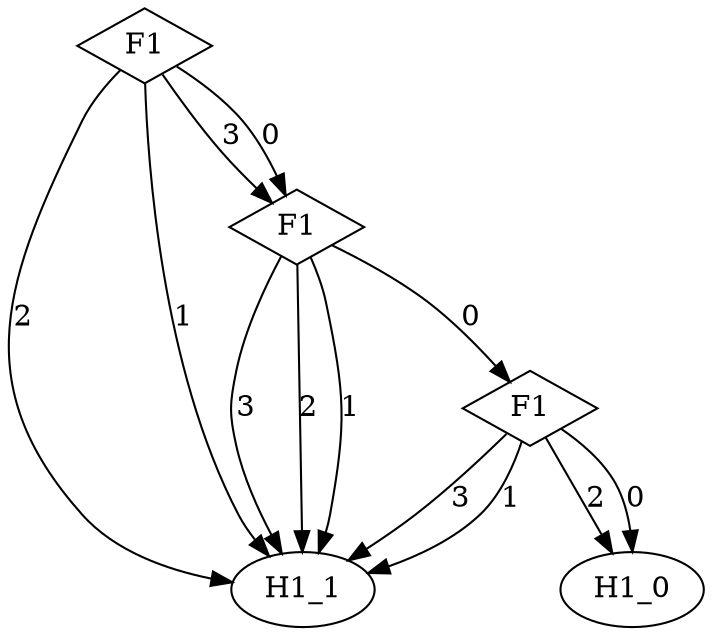 digraph {
node [label=H1_1,style=""] H1_1
node [label=H1_0,style=""] H1_0
node [label=H1_1,style=""] H1_1
node [label=H1_0,style=""] H1_0
node [label=H1_1,style=""] H1_1
node [label=H1_1,style=""] H1_1
node [label=H1_1,style=""] H1_1
node [label=H1_1,style=""] H1_1
node [label=H1_1,style=""] H1_1
node [label=F1,shape="diamond",style=""] 2
node [label=F1,shape="diamond",style=""] 1
node [label=F1,shape="diamond",style=""] 0

2 -> H1_1 [label="3"]
2 -> H1_0 [label="2"]
2 -> H1_1 [label="1"]
2 -> H1_0 [label="0"]
1 -> H1_1 [label="3"]
1 -> H1_1 [label="2"]
1 -> H1_1 [label="1"]
1 -> 2 [label="0"]
0 -> 1 [label="3"]
0 -> H1_1 [label="2"]
0 -> H1_1 [label="1"]
0 -> 1 [label="0"]
}